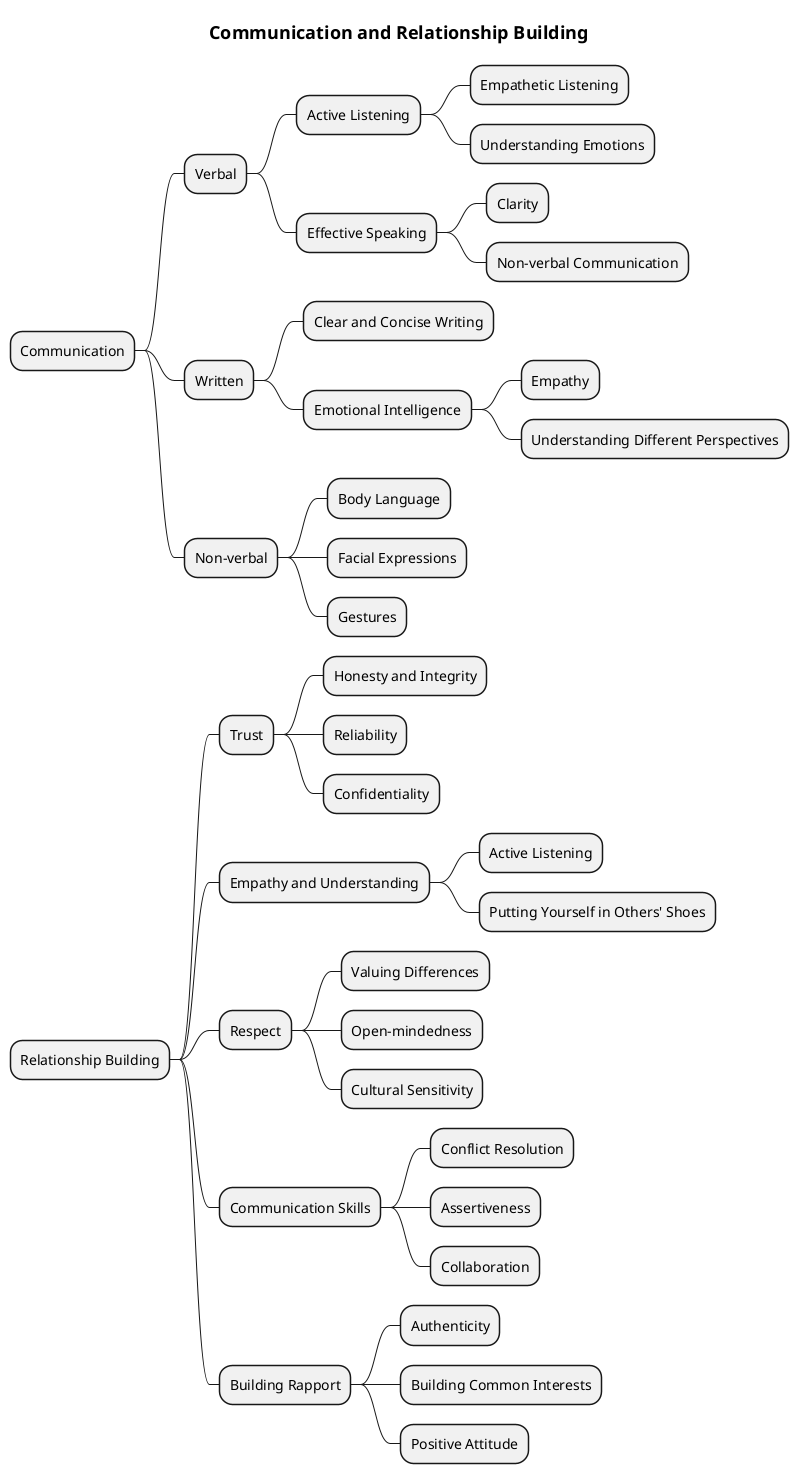 @startmindmap
title = Communication and Relationship Building

* Communication
** Verbal
*** Active Listening
**** Empathetic Listening
**** Understanding Emotions
*** Effective Speaking
**** Clarity
**** Non-verbal Communication
** Written
*** Clear and Concise Writing
*** Emotional Intelligence
**** Empathy
**** Understanding Different Perspectives
** Non-verbal
*** Body Language
*** Facial Expressions
*** Gestures

* Relationship Building
** Trust
*** Honesty and Integrity
*** Reliability
*** Confidentiality
** Empathy and Understanding
*** Active Listening
*** Putting Yourself in Others' Shoes
** Respect
*** Valuing Differences
*** Open-mindedness
*** Cultural Sensitivity
** Communication Skills
*** Conflict Resolution
*** Assertiveness
*** Collaboration
** Building Rapport
*** Authenticity
*** Building Common Interests
*** Positive Attitude

@endmindmap
